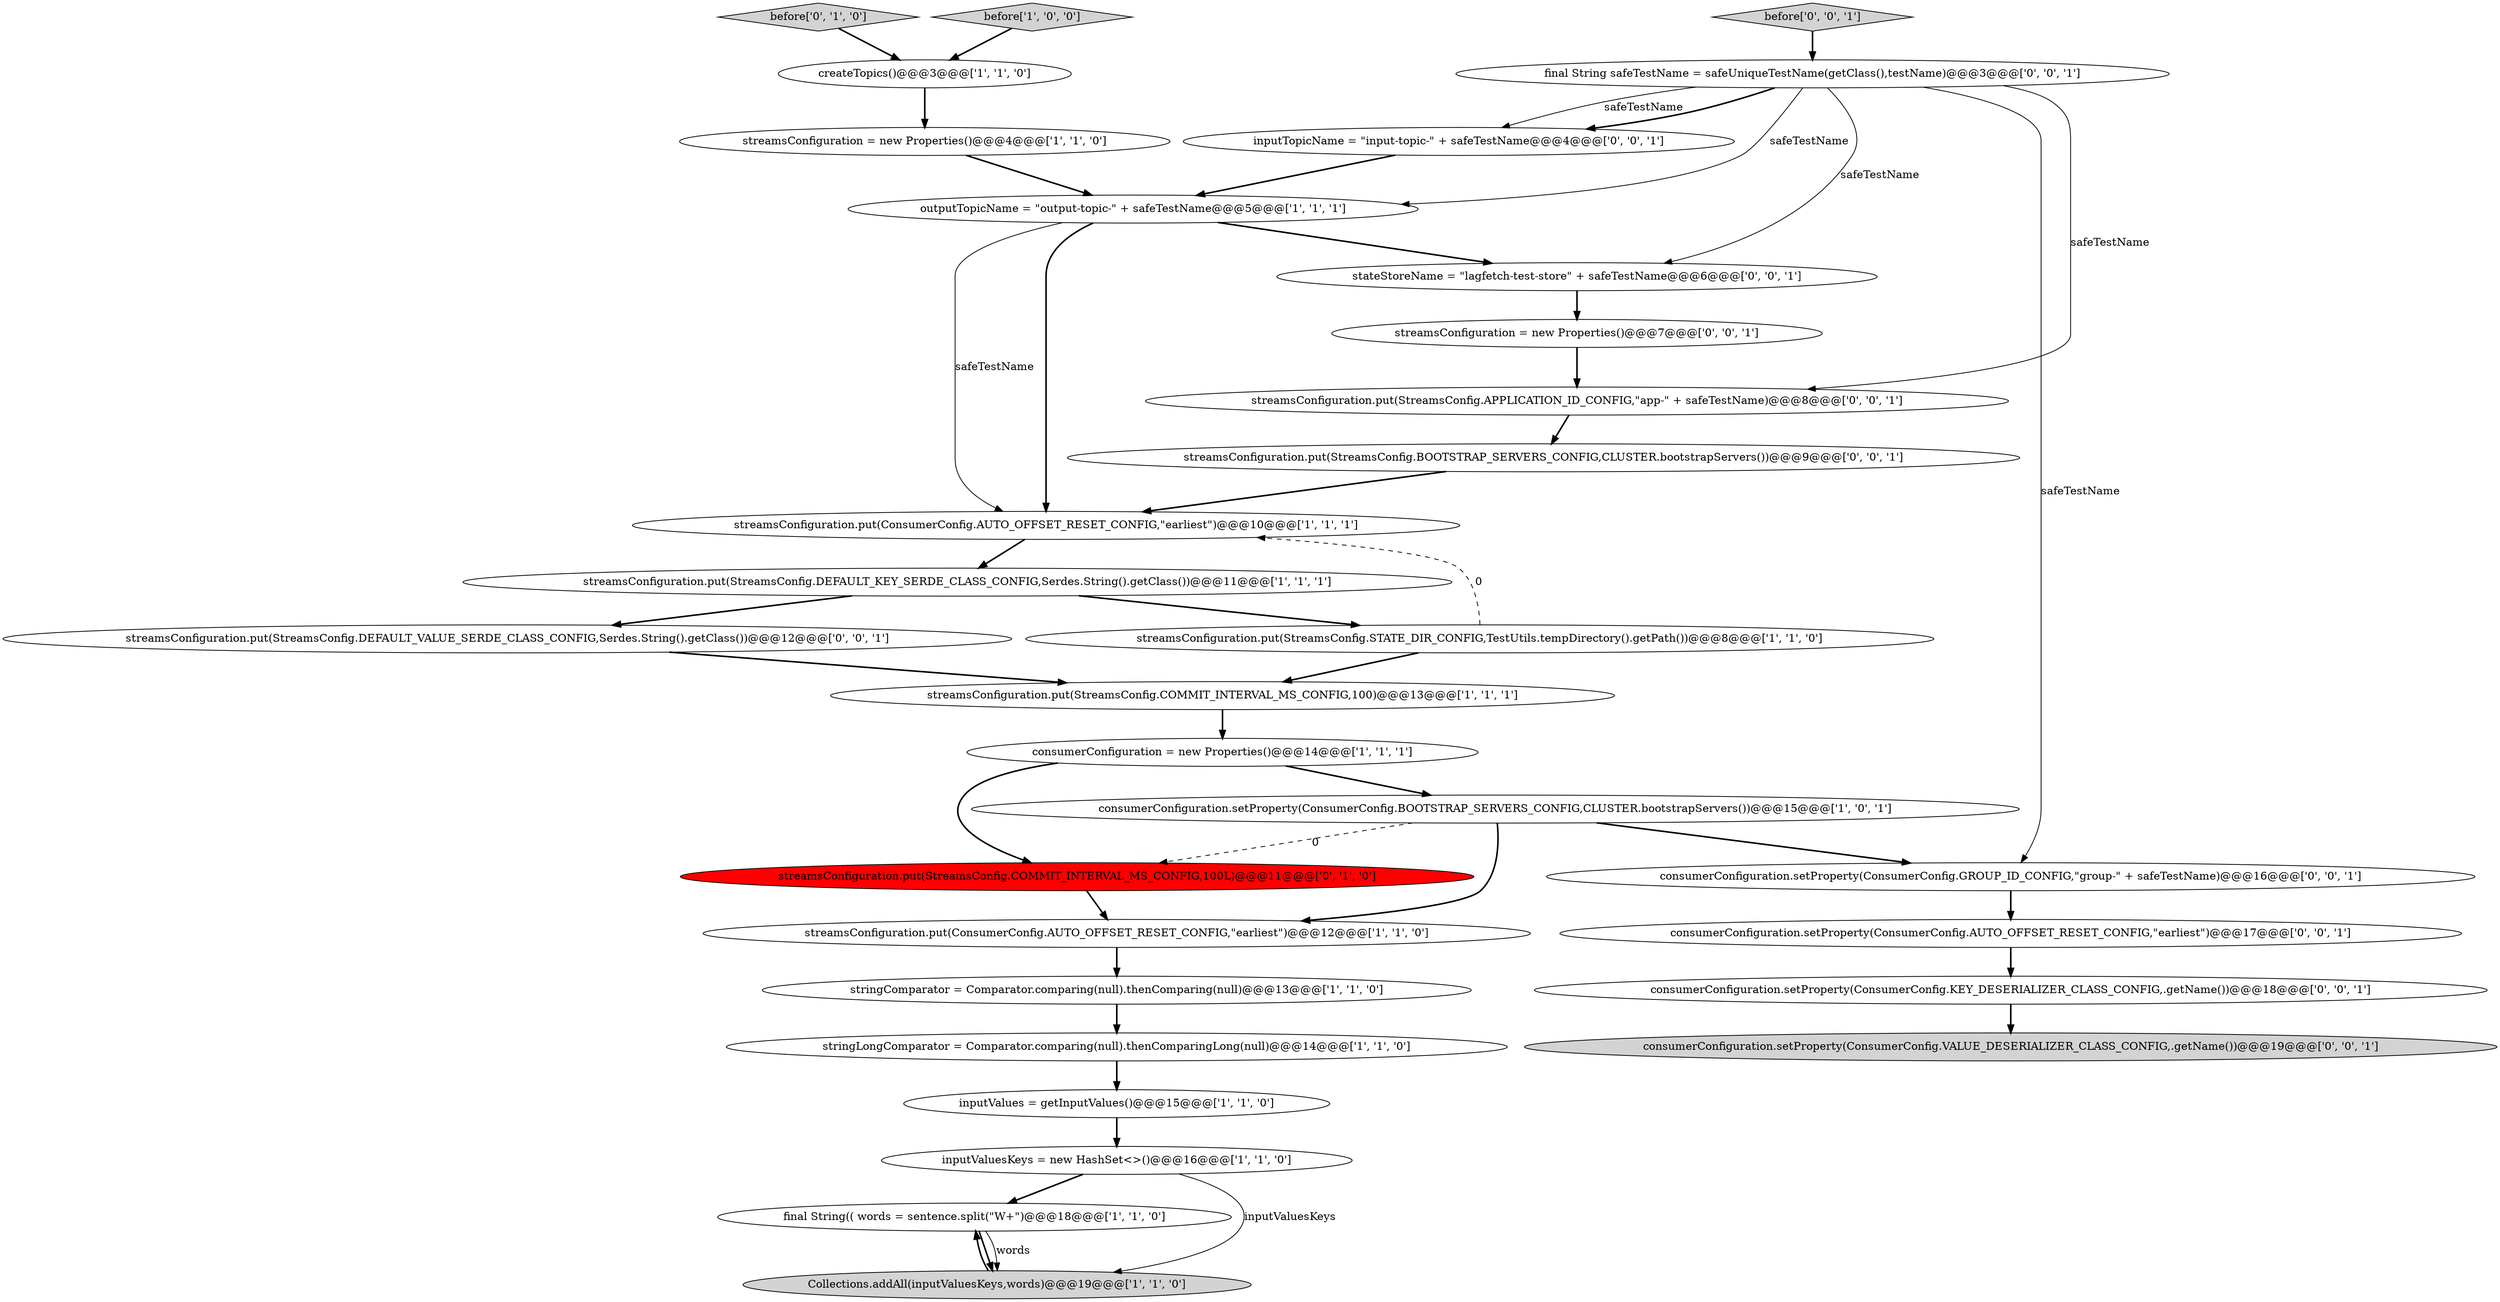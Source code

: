 digraph {
4 [style = filled, label = "consumerConfiguration = new Properties()@@@14@@@['1', '1', '1']", fillcolor = white, shape = ellipse image = "AAA0AAABBB1BBB"];
30 [style = filled, label = "stateStoreName = \"lagfetch-test-store\" + safeTestName@@@6@@@['0', '0', '1']", fillcolor = white, shape = ellipse image = "AAA0AAABBB3BBB"];
11 [style = filled, label = "streamsConfiguration.put(StreamsConfig.STATE_DIR_CONFIG,TestUtils.tempDirectory().getPath())@@@8@@@['1', '1', '0']", fillcolor = white, shape = ellipse image = "AAA0AAABBB1BBB"];
2 [style = filled, label = "streamsConfiguration.put(ConsumerConfig.AUTO_OFFSET_RESET_CONFIG,\"earliest\")@@@12@@@['1', '1', '0']", fillcolor = white, shape = ellipse image = "AAA0AAABBB1BBB"];
13 [style = filled, label = "outputTopicName = \"output-topic-\" + safeTestName@@@5@@@['1', '1', '1']", fillcolor = white, shape = ellipse image = "AAA0AAABBB1BBB"];
25 [style = filled, label = "inputTopicName = \"input-topic-\" + safeTestName@@@4@@@['0', '0', '1']", fillcolor = white, shape = ellipse image = "AAA0AAABBB3BBB"];
22 [style = filled, label = "consumerConfiguration.setProperty(ConsumerConfig.KEY_DESERIALIZER_CLASS_CONFIG,.getName())@@@18@@@['0', '0', '1']", fillcolor = white, shape = ellipse image = "AAA0AAABBB3BBB"];
10 [style = filled, label = "inputValues = getInputValues()@@@15@@@['1', '1', '0']", fillcolor = white, shape = ellipse image = "AAA0AAABBB1BBB"];
12 [style = filled, label = "streamsConfiguration.put(ConsumerConfig.AUTO_OFFSET_RESET_CONFIG,\"earliest\")@@@10@@@['1', '1', '1']", fillcolor = white, shape = ellipse image = "AAA0AAABBB1BBB"];
15 [style = filled, label = "before['1', '0', '0']", fillcolor = lightgray, shape = diamond image = "AAA0AAABBB1BBB"];
8 [style = filled, label = "final String(( words = sentence.split(\"\W+\")@@@18@@@['1', '1', '0']", fillcolor = white, shape = ellipse image = "AAA0AAABBB1BBB"];
1 [style = filled, label = "streamsConfiguration = new Properties()@@@4@@@['1', '1', '0']", fillcolor = white, shape = ellipse image = "AAA0AAABBB1BBB"];
0 [style = filled, label = "createTopics()@@@3@@@['1', '1', '0']", fillcolor = white, shape = ellipse image = "AAA0AAABBB1BBB"];
9 [style = filled, label = "stringLongComparator = Comparator.comparing(null).thenComparingLong(null)@@@14@@@['1', '1', '0']", fillcolor = white, shape = ellipse image = "AAA0AAABBB1BBB"];
16 [style = filled, label = "Collections.addAll(inputValuesKeys,words)@@@19@@@['1', '1', '0']", fillcolor = lightgray, shape = ellipse image = "AAA0AAABBB1BBB"];
27 [style = filled, label = "before['0', '0', '1']", fillcolor = lightgray, shape = diamond image = "AAA0AAABBB3BBB"];
23 [style = filled, label = "consumerConfiguration.setProperty(ConsumerConfig.AUTO_OFFSET_RESET_CONFIG,\"earliest\")@@@17@@@['0', '0', '1']", fillcolor = white, shape = ellipse image = "AAA0AAABBB3BBB"];
24 [style = filled, label = "streamsConfiguration.put(StreamsConfig.DEFAULT_VALUE_SERDE_CLASS_CONFIG,Serdes.String().getClass())@@@12@@@['0', '0', '1']", fillcolor = white, shape = ellipse image = "AAA0AAABBB3BBB"];
26 [style = filled, label = "consumerConfiguration.setProperty(ConsumerConfig.VALUE_DESERIALIZER_CLASS_CONFIG,.getName())@@@19@@@['0', '0', '1']", fillcolor = lightgray, shape = ellipse image = "AAA0AAABBB3BBB"];
6 [style = filled, label = "inputValuesKeys = new HashSet<>()@@@16@@@['1', '1', '0']", fillcolor = white, shape = ellipse image = "AAA0AAABBB1BBB"];
18 [style = filled, label = "streamsConfiguration.put(StreamsConfig.COMMIT_INTERVAL_MS_CONFIG,100L)@@@11@@@['0', '1', '0']", fillcolor = red, shape = ellipse image = "AAA1AAABBB2BBB"];
7 [style = filled, label = "streamsConfiguration.put(StreamsConfig.DEFAULT_KEY_SERDE_CLASS_CONFIG,Serdes.String().getClass())@@@11@@@['1', '1', '1']", fillcolor = white, shape = ellipse image = "AAA0AAABBB1BBB"];
5 [style = filled, label = "stringComparator = Comparator.comparing(null).thenComparing(null)@@@13@@@['1', '1', '0']", fillcolor = white, shape = ellipse image = "AAA0AAABBB1BBB"];
14 [style = filled, label = "consumerConfiguration.setProperty(ConsumerConfig.BOOTSTRAP_SERVERS_CONFIG,CLUSTER.bootstrapServers())@@@15@@@['1', '0', '1']", fillcolor = white, shape = ellipse image = "AAA0AAABBB1BBB"];
20 [style = filled, label = "streamsConfiguration.put(StreamsConfig.APPLICATION_ID_CONFIG,\"app-\" + safeTestName)@@@8@@@['0', '0', '1']", fillcolor = white, shape = ellipse image = "AAA0AAABBB3BBB"];
3 [style = filled, label = "streamsConfiguration.put(StreamsConfig.COMMIT_INTERVAL_MS_CONFIG,100)@@@13@@@['1', '1', '1']", fillcolor = white, shape = ellipse image = "AAA0AAABBB1BBB"];
19 [style = filled, label = "streamsConfiguration = new Properties()@@@7@@@['0', '0', '1']", fillcolor = white, shape = ellipse image = "AAA0AAABBB3BBB"];
28 [style = filled, label = "final String safeTestName = safeUniqueTestName(getClass(),testName)@@@3@@@['0', '0', '1']", fillcolor = white, shape = ellipse image = "AAA0AAABBB3BBB"];
21 [style = filled, label = "streamsConfiguration.put(StreamsConfig.BOOTSTRAP_SERVERS_CONFIG,CLUSTER.bootstrapServers())@@@9@@@['0', '0', '1']", fillcolor = white, shape = ellipse image = "AAA0AAABBB3BBB"];
17 [style = filled, label = "before['0', '1', '0']", fillcolor = lightgray, shape = diamond image = "AAA0AAABBB2BBB"];
29 [style = filled, label = "consumerConfiguration.setProperty(ConsumerConfig.GROUP_ID_CONFIG,\"group-\" + safeTestName)@@@16@@@['0', '0', '1']", fillcolor = white, shape = ellipse image = "AAA0AAABBB3BBB"];
22->26 [style = bold, label=""];
8->16 [style = bold, label=""];
4->14 [style = bold, label=""];
28->20 [style = solid, label="safeTestName"];
7->11 [style = bold, label=""];
28->13 [style = solid, label="safeTestName"];
5->9 [style = bold, label=""];
16->8 [style = bold, label=""];
25->13 [style = bold, label=""];
19->20 [style = bold, label=""];
27->28 [style = bold, label=""];
6->16 [style = solid, label="inputValuesKeys"];
13->12 [style = solid, label="safeTestName"];
28->25 [style = solid, label="safeTestName"];
4->18 [style = bold, label=""];
13->30 [style = bold, label=""];
29->23 [style = bold, label=""];
9->10 [style = bold, label=""];
8->16 [style = solid, label="words"];
18->2 [style = bold, label=""];
11->12 [style = dashed, label="0"];
3->4 [style = bold, label=""];
1->13 [style = bold, label=""];
10->6 [style = bold, label=""];
12->7 [style = bold, label=""];
21->12 [style = bold, label=""];
20->21 [style = bold, label=""];
30->19 [style = bold, label=""];
7->24 [style = bold, label=""];
28->29 [style = solid, label="safeTestName"];
13->12 [style = bold, label=""];
17->0 [style = bold, label=""];
23->22 [style = bold, label=""];
28->30 [style = solid, label="safeTestName"];
11->3 [style = bold, label=""];
0->1 [style = bold, label=""];
15->0 [style = bold, label=""];
6->8 [style = bold, label=""];
14->29 [style = bold, label=""];
28->25 [style = bold, label=""];
14->2 [style = bold, label=""];
14->18 [style = dashed, label="0"];
24->3 [style = bold, label=""];
2->5 [style = bold, label=""];
}
